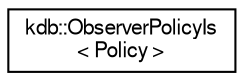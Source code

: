 digraph "Graphical Class Hierarchy"
{
  edge [fontname="FreeSans",fontsize="10",labelfontname="FreeSans",labelfontsize="10"];
  node [fontname="FreeSans",fontsize="10",shape=record];
  rankdir="LR";
  Node1 [label="kdb::ObserverPolicyIs\l\< Policy \>",height=0.2,width=0.4,color="black", fillcolor="white", style="filled",URL="$classkdb_1_1ObserverPolicyIs.html",tooltip="Needed by the user to set one of the policies."];
}
